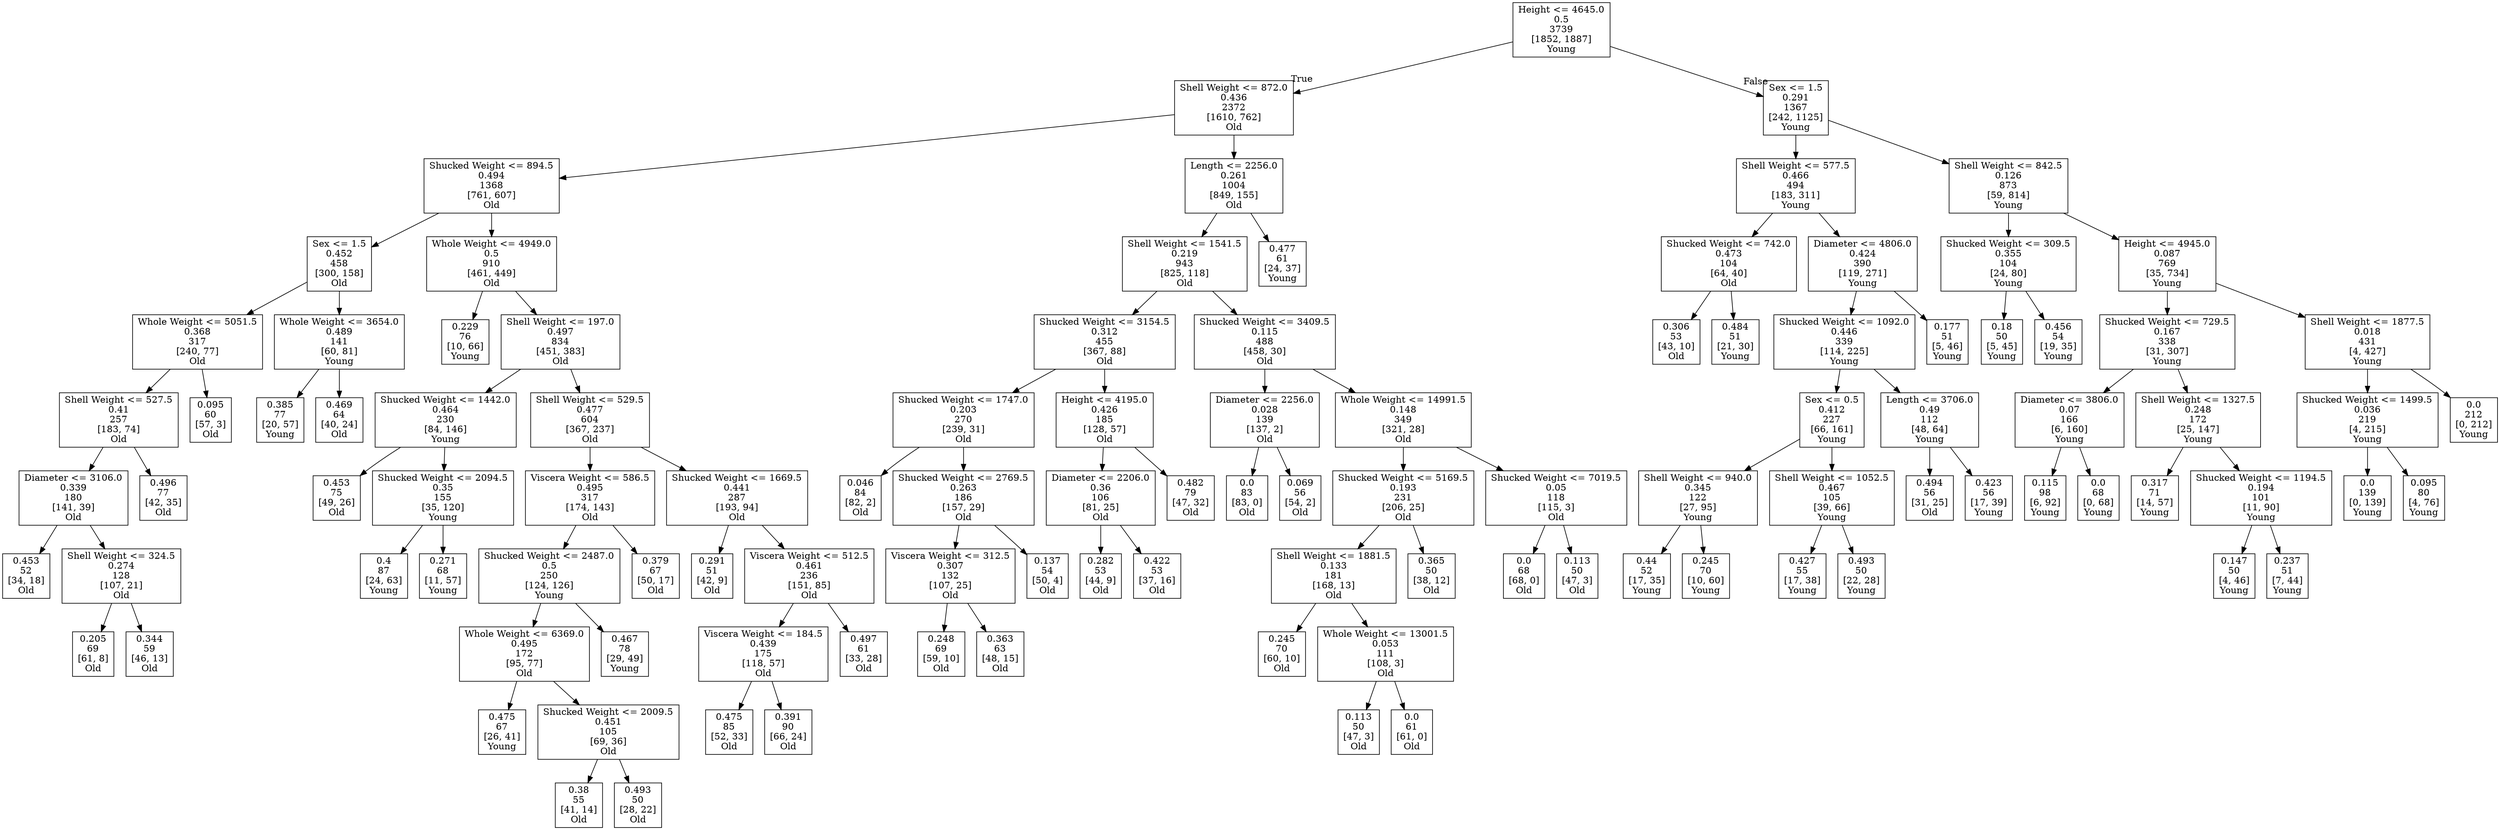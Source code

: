 digraph Tree {
node [shape=box] ;
0 [label="Height <= 4645.0\n0.5\n3739\n[1852, 1887]\nYoung"] ;
1 [label="Shell Weight <= 872.0\n0.436\n2372\n[1610, 762]\nOld"] ;
0 -> 1 [labeldistance=2.5, labelangle=45, headlabel="True"] ;
2 [label="Shucked Weight <= 894.5\n0.494\n1368\n[761, 607]\nOld"] ;
1 -> 2 ;
3 [label="Sex <= 1.5\n0.452\n458\n[300, 158]\nOld"] ;
2 -> 3 ;
4 [label="Whole Weight <= 5051.5\n0.368\n317\n[240, 77]\nOld"] ;
3 -> 4 ;
5 [label="Shell Weight <= 527.5\n0.41\n257\n[183, 74]\nOld"] ;
4 -> 5 ;
6 [label="Diameter <= 3106.0\n0.339\n180\n[141, 39]\nOld"] ;
5 -> 6 ;
7 [label="0.453\n52\n[34, 18]\nOld"] ;
6 -> 7 ;
8 [label="Shell Weight <= 324.5\n0.274\n128\n[107, 21]\nOld"] ;
6 -> 8 ;
9 [label="0.205\n69\n[61, 8]\nOld"] ;
8 -> 9 ;
10 [label="0.344\n59\n[46, 13]\nOld"] ;
8 -> 10 ;
11 [label="0.496\n77\n[42, 35]\nOld"] ;
5 -> 11 ;
12 [label="0.095\n60\n[57, 3]\nOld"] ;
4 -> 12 ;
13 [label="Whole Weight <= 3654.0\n0.489\n141\n[60, 81]\nYoung"] ;
3 -> 13 ;
14 [label="0.385\n77\n[20, 57]\nYoung"] ;
13 -> 14 ;
15 [label="0.469\n64\n[40, 24]\nOld"] ;
13 -> 15 ;
16 [label="Whole Weight <= 4949.0\n0.5\n910\n[461, 449]\nOld"] ;
2 -> 16 ;
17 [label="0.229\n76\n[10, 66]\nYoung"] ;
16 -> 17 ;
18 [label="Shell Weight <= 197.0\n0.497\n834\n[451, 383]\nOld"] ;
16 -> 18 ;
19 [label="Shucked Weight <= 1442.0\n0.464\n230\n[84, 146]\nYoung"] ;
18 -> 19 ;
20 [label="0.453\n75\n[49, 26]\nOld"] ;
19 -> 20 ;
21 [label="Shucked Weight <= 2094.5\n0.35\n155\n[35, 120]\nYoung"] ;
19 -> 21 ;
22 [label="0.4\n87\n[24, 63]\nYoung"] ;
21 -> 22 ;
23 [label="0.271\n68\n[11, 57]\nYoung"] ;
21 -> 23 ;
24 [label="Shell Weight <= 529.5\n0.477\n604\n[367, 237]\nOld"] ;
18 -> 24 ;
25 [label="Viscera Weight <= 586.5\n0.495\n317\n[174, 143]\nOld"] ;
24 -> 25 ;
26 [label="Shucked Weight <= 2487.0\n0.5\n250\n[124, 126]\nYoung"] ;
25 -> 26 ;
27 [label="Whole Weight <= 6369.0\n0.495\n172\n[95, 77]\nOld"] ;
26 -> 27 ;
28 [label="0.475\n67\n[26, 41]\nYoung"] ;
27 -> 28 ;
29 [label="Shucked Weight <= 2009.5\n0.451\n105\n[69, 36]\nOld"] ;
27 -> 29 ;
30 [label="0.38\n55\n[41, 14]\nOld"] ;
29 -> 30 ;
31 [label="0.493\n50\n[28, 22]\nOld"] ;
29 -> 31 ;
32 [label="0.467\n78\n[29, 49]\nYoung"] ;
26 -> 32 ;
33 [label="0.379\n67\n[50, 17]\nOld"] ;
25 -> 33 ;
34 [label="Shucked Weight <= 1669.5\n0.441\n287\n[193, 94]\nOld"] ;
24 -> 34 ;
35 [label="0.291\n51\n[42, 9]\nOld"] ;
34 -> 35 ;
36 [label="Viscera Weight <= 512.5\n0.461\n236\n[151, 85]\nOld"] ;
34 -> 36 ;
37 [label="Viscera Weight <= 184.5\n0.439\n175\n[118, 57]\nOld"] ;
36 -> 37 ;
38 [label="0.475\n85\n[52, 33]\nOld"] ;
37 -> 38 ;
39 [label="0.391\n90\n[66, 24]\nOld"] ;
37 -> 39 ;
40 [label="0.497\n61\n[33, 28]\nOld"] ;
36 -> 40 ;
41 [label="Length <= 2256.0\n0.261\n1004\n[849, 155]\nOld"] ;
1 -> 41 ;
42 [label="Shell Weight <= 1541.5\n0.219\n943\n[825, 118]\nOld"] ;
41 -> 42 ;
43 [label="Shucked Weight <= 3154.5\n0.312\n455\n[367, 88]\nOld"] ;
42 -> 43 ;
44 [label="Shucked Weight <= 1747.0\n0.203\n270\n[239, 31]\nOld"] ;
43 -> 44 ;
45 [label="0.046\n84\n[82, 2]\nOld"] ;
44 -> 45 ;
46 [label="Shucked Weight <= 2769.5\n0.263\n186\n[157, 29]\nOld"] ;
44 -> 46 ;
47 [label="Viscera Weight <= 312.5\n0.307\n132\n[107, 25]\nOld"] ;
46 -> 47 ;
48 [label="0.248\n69\n[59, 10]\nOld"] ;
47 -> 48 ;
49 [label="0.363\n63\n[48, 15]\nOld"] ;
47 -> 49 ;
50 [label="0.137\n54\n[50, 4]\nOld"] ;
46 -> 50 ;
51 [label="Height <= 4195.0\n0.426\n185\n[128, 57]\nOld"] ;
43 -> 51 ;
52 [label="Diameter <= 2206.0\n0.36\n106\n[81, 25]\nOld"] ;
51 -> 52 ;
53 [label="0.282\n53\n[44, 9]\nOld"] ;
52 -> 53 ;
54 [label="0.422\n53\n[37, 16]\nOld"] ;
52 -> 54 ;
55 [label="0.482\n79\n[47, 32]\nOld"] ;
51 -> 55 ;
56 [label="Shucked Weight <= 3409.5\n0.115\n488\n[458, 30]\nOld"] ;
42 -> 56 ;
57 [label="Diameter <= 2256.0\n0.028\n139\n[137, 2]\nOld"] ;
56 -> 57 ;
58 [label="0.0\n83\n[83, 0]\nOld"] ;
57 -> 58 ;
59 [label="0.069\n56\n[54, 2]\nOld"] ;
57 -> 59 ;
60 [label="Whole Weight <= 14991.5\n0.148\n349\n[321, 28]\nOld"] ;
56 -> 60 ;
61 [label="Shucked Weight <= 5169.5\n0.193\n231\n[206, 25]\nOld"] ;
60 -> 61 ;
62 [label="Shell Weight <= 1881.5\n0.133\n181\n[168, 13]\nOld"] ;
61 -> 62 ;
63 [label="0.245\n70\n[60, 10]\nOld"] ;
62 -> 63 ;
64 [label="Whole Weight <= 13001.5\n0.053\n111\n[108, 3]\nOld"] ;
62 -> 64 ;
65 [label="0.113\n50\n[47, 3]\nOld"] ;
64 -> 65 ;
66 [label="0.0\n61\n[61, 0]\nOld"] ;
64 -> 66 ;
67 [label="0.365\n50\n[38, 12]\nOld"] ;
61 -> 67 ;
68 [label="Shucked Weight <= 7019.5\n0.05\n118\n[115, 3]\nOld"] ;
60 -> 68 ;
69 [label="0.0\n68\n[68, 0]\nOld"] ;
68 -> 69 ;
70 [label="0.113\n50\n[47, 3]\nOld"] ;
68 -> 70 ;
71 [label="0.477\n61\n[24, 37]\nYoung"] ;
41 -> 71 ;
72 [label="Sex <= 1.5\n0.291\n1367\n[242, 1125]\nYoung"] ;
0 -> 72 [labeldistance=2.5, labelangle=-45, headlabel="False"] ;
73 [label="Shell Weight <= 577.5\n0.466\n494\n[183, 311]\nYoung"] ;
72 -> 73 ;
74 [label="Shucked Weight <= 742.0\n0.473\n104\n[64, 40]\nOld"] ;
73 -> 74 ;
75 [label="0.306\n53\n[43, 10]\nOld"] ;
74 -> 75 ;
76 [label="0.484\n51\n[21, 30]\nYoung"] ;
74 -> 76 ;
77 [label="Diameter <= 4806.0\n0.424\n390\n[119, 271]\nYoung"] ;
73 -> 77 ;
78 [label="Shucked Weight <= 1092.0\n0.446\n339\n[114, 225]\nYoung"] ;
77 -> 78 ;
79 [label="Sex <= 0.5\n0.412\n227\n[66, 161]\nYoung"] ;
78 -> 79 ;
80 [label="Shell Weight <= 940.0\n0.345\n122\n[27, 95]\nYoung"] ;
79 -> 80 ;
81 [label="0.44\n52\n[17, 35]\nYoung"] ;
80 -> 81 ;
82 [label="0.245\n70\n[10, 60]\nYoung"] ;
80 -> 82 ;
83 [label="Shell Weight <= 1052.5\n0.467\n105\n[39, 66]\nYoung"] ;
79 -> 83 ;
84 [label="0.427\n55\n[17, 38]\nYoung"] ;
83 -> 84 ;
85 [label="0.493\n50\n[22, 28]\nYoung"] ;
83 -> 85 ;
86 [label="Length <= 3706.0\n0.49\n112\n[48, 64]\nYoung"] ;
78 -> 86 ;
87 [label="0.494\n56\n[31, 25]\nOld"] ;
86 -> 87 ;
88 [label="0.423\n56\n[17, 39]\nYoung"] ;
86 -> 88 ;
89 [label="0.177\n51\n[5, 46]\nYoung"] ;
77 -> 89 ;
90 [label="Shell Weight <= 842.5\n0.126\n873\n[59, 814]\nYoung"] ;
72 -> 90 ;
91 [label="Shucked Weight <= 309.5\n0.355\n104\n[24, 80]\nYoung"] ;
90 -> 91 ;
92 [label="0.18\n50\n[5, 45]\nYoung"] ;
91 -> 92 ;
93 [label="0.456\n54\n[19, 35]\nYoung"] ;
91 -> 93 ;
94 [label="Height <= 4945.0\n0.087\n769\n[35, 734]\nYoung"] ;
90 -> 94 ;
95 [label="Shucked Weight <= 729.5\n0.167\n338\n[31, 307]\nYoung"] ;
94 -> 95 ;
96 [label="Diameter <= 3806.0\n0.07\n166\n[6, 160]\nYoung"] ;
95 -> 96 ;
97 [label="0.115\n98\n[6, 92]\nYoung"] ;
96 -> 97 ;
98 [label="0.0\n68\n[0, 68]\nYoung"] ;
96 -> 98 ;
99 [label="Shell Weight <= 1327.5\n0.248\n172\n[25, 147]\nYoung"] ;
95 -> 99 ;
100 [label="0.317\n71\n[14, 57]\nYoung"] ;
99 -> 100 ;
101 [label="Shucked Weight <= 1194.5\n0.194\n101\n[11, 90]\nYoung"] ;
99 -> 101 ;
102 [label="0.147\n50\n[4, 46]\nYoung"] ;
101 -> 102 ;
103 [label="0.237\n51\n[7, 44]\nYoung"] ;
101 -> 103 ;
104 [label="Shell Weight <= 1877.5\n0.018\n431\n[4, 427]\nYoung"] ;
94 -> 104 ;
105 [label="Shucked Weight <= 1499.5\n0.036\n219\n[4, 215]\nYoung"] ;
104 -> 105 ;
106 [label="0.0\n139\n[0, 139]\nYoung"] ;
105 -> 106 ;
107 [label="0.095\n80\n[4, 76]\nYoung"] ;
105 -> 107 ;
108 [label="0.0\n212\n[0, 212]\nYoung"] ;
104 -> 108 ;
}